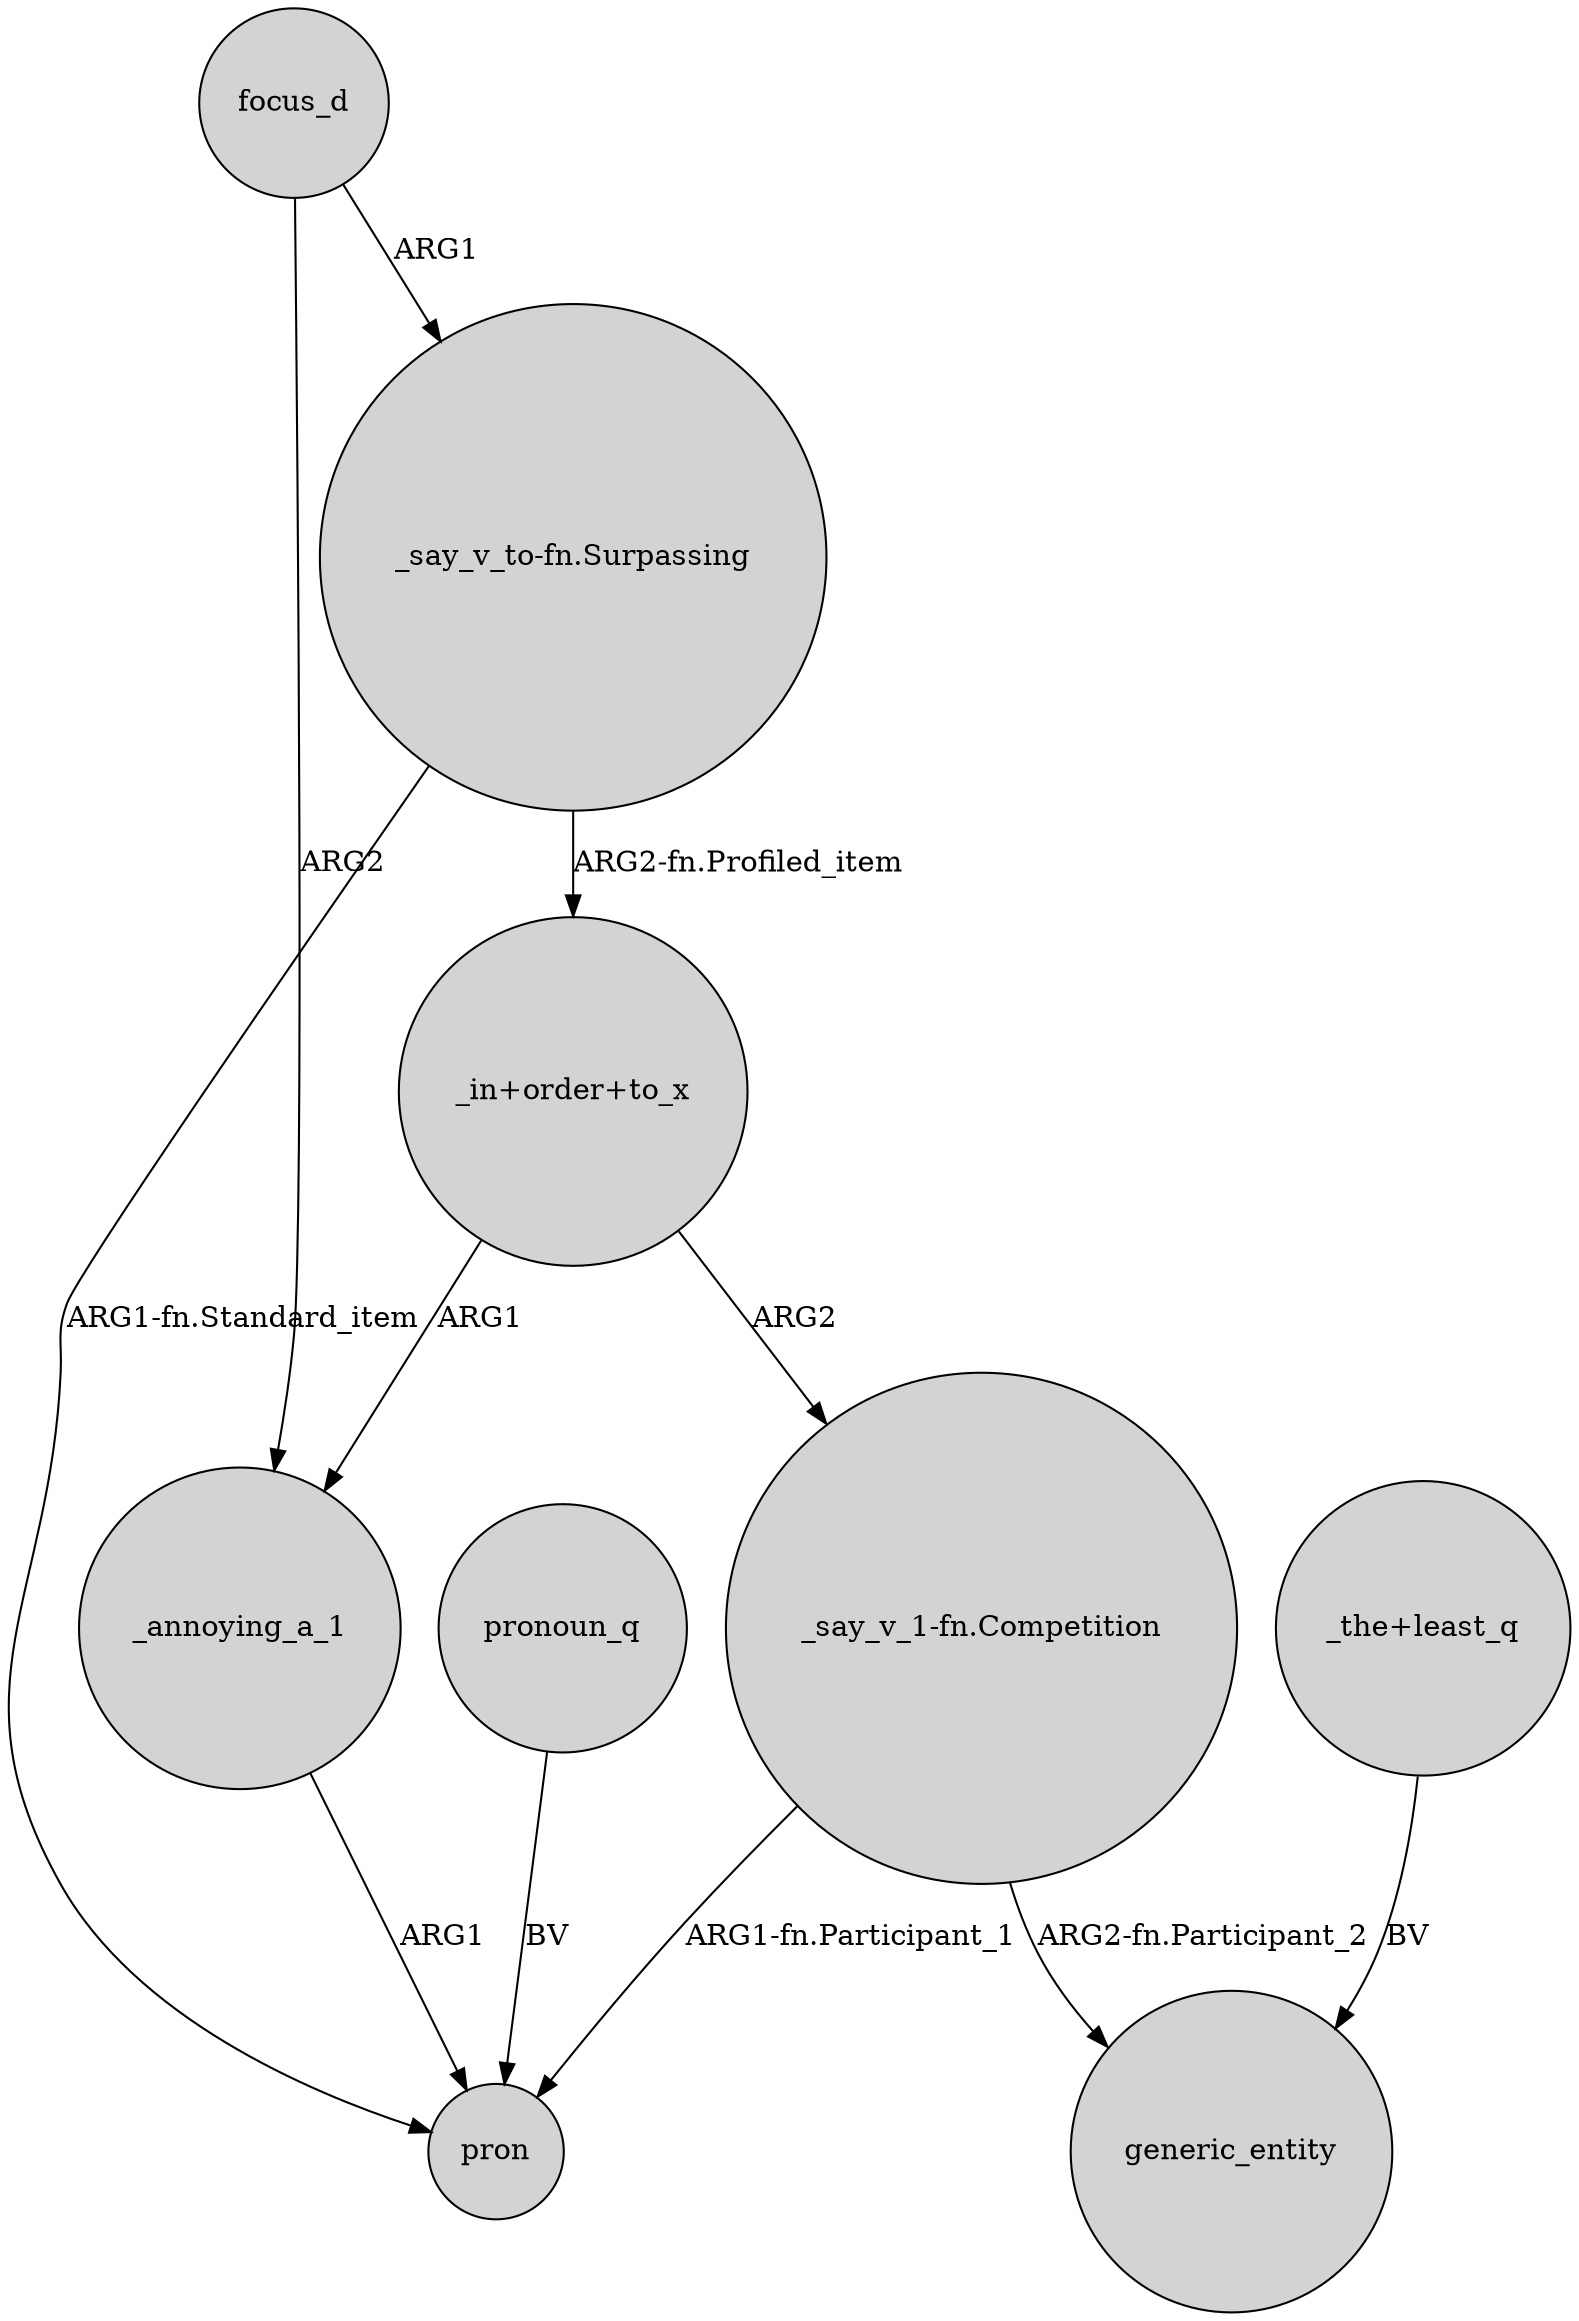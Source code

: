 digraph {
	node [shape=circle style=filled]
	focus_d -> "_say_v_to-fn.Surpassing" [label=ARG1]
	"_in+order+to_x" -> _annoying_a_1 [label=ARG1]
	"_say_v_1-fn.Competition" -> pron [label="ARG1-fn.Participant_1"]
	_annoying_a_1 -> pron [label=ARG1]
	"_say_v_to-fn.Surpassing" -> "_in+order+to_x" [label="ARG2-fn.Profiled_item"]
	"_in+order+to_x" -> "_say_v_1-fn.Competition" [label=ARG2]
	pronoun_q -> pron [label=BV]
	"_the+least_q" -> generic_entity [label=BV]
	focus_d -> _annoying_a_1 [label=ARG2]
	"_say_v_1-fn.Competition" -> generic_entity [label="ARG2-fn.Participant_2"]
	"_say_v_to-fn.Surpassing" -> pron [label="ARG1-fn.Standard_item"]
}
